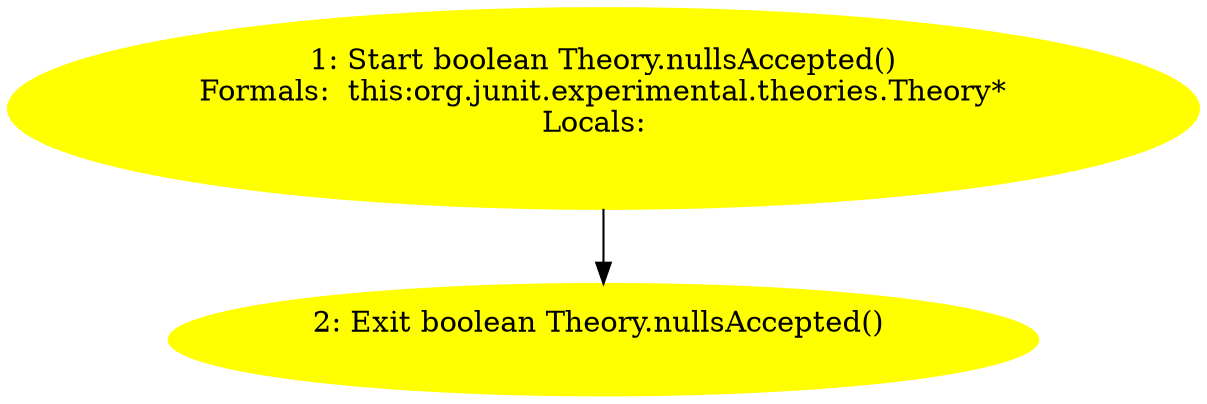 /* @generated */
digraph cfg {
"org.junit.experimental.theories.Theory.nullsAccepted():boolean.d2b67b27b04cc622d9e5505a49f4ff3f_1" [label="1: Start boolean Theory.nullsAccepted()\nFormals:  this:org.junit.experimental.theories.Theory*\nLocals:  \n  " color=yellow style=filled]
	

	 "org.junit.experimental.theories.Theory.nullsAccepted():boolean.d2b67b27b04cc622d9e5505a49f4ff3f_1" -> "org.junit.experimental.theories.Theory.nullsAccepted():boolean.d2b67b27b04cc622d9e5505a49f4ff3f_2" ;
"org.junit.experimental.theories.Theory.nullsAccepted():boolean.d2b67b27b04cc622d9e5505a49f4ff3f_2" [label="2: Exit boolean Theory.nullsAccepted() \n  " color=yellow style=filled]
	

}
